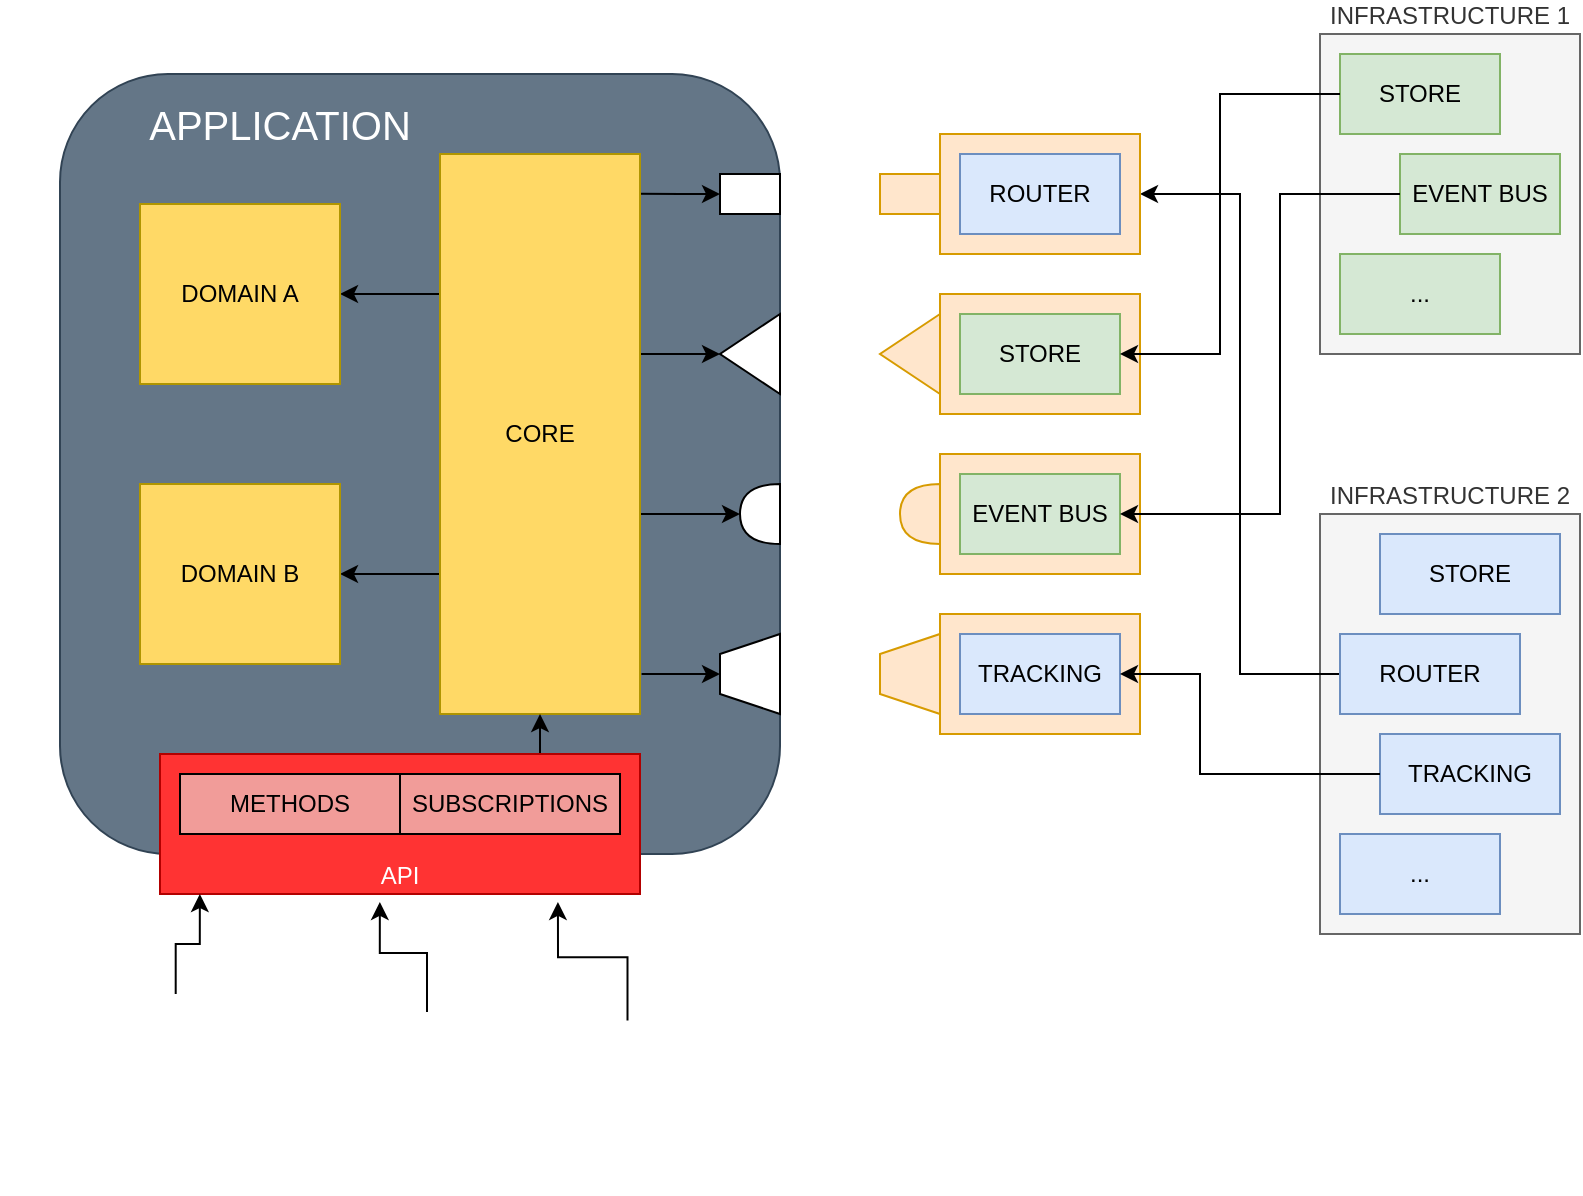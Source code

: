 <mxfile version="14.9.6" type="device"><diagram id="ZT730TGYlL3bM_SgTQhh" name="Página-1"><mxGraphModel dx="1106" dy="997" grid="1" gridSize="10" guides="1" tooltips="1" connect="1" arrows="1" fold="1" page="1" pageScale="1" pageWidth="827" pageHeight="1169" math="0" shadow="0"><root><mxCell id="0"/><mxCell id="1" parent="0"/><mxCell id="ow5DBftgtHrnmuqwYB8O-3" value="INFRASTRUCTURE 1" style="rounded=0;whiteSpace=wrap;html=1;labelPosition=center;verticalLabelPosition=top;align=center;verticalAlign=bottom;fillColor=#f5f5f5;strokeColor=#666666;fontColor=#333333;" parent="1" vertex="1"><mxGeometry x="670" y="40" width="130" height="160" as="geometry"/></mxCell><mxCell id="ow5DBftgtHrnmuqwYB8O-4" value="INFRASTRUCTURE 2" style="rounded=0;whiteSpace=wrap;html=1;labelPosition=center;verticalLabelPosition=top;align=center;verticalAlign=bottom;fillColor=#f5f5f5;strokeColor=#666666;fontColor=#333333;" parent="1" vertex="1"><mxGeometry x="670" y="280" width="130" height="210" as="geometry"/></mxCell><mxCell id="ow5DBftgtHrnmuqwYB8O-5" value="STORE" style="rounded=0;whiteSpace=wrap;html=1;fillColor=#d5e8d4;strokeColor=#82b366;" parent="1" vertex="1"><mxGeometry x="680" y="50" width="80" height="40" as="geometry"/></mxCell><mxCell id="ow5DBftgtHrnmuqwYB8O-6" value="EVENT BUS" style="rounded=0;whiteSpace=wrap;html=1;fillColor=#d5e8d4;strokeColor=#82b366;" parent="1" vertex="1"><mxGeometry x="710" y="100" width="80" height="40" as="geometry"/></mxCell><mxCell id="ow5DBftgtHrnmuqwYB8O-7" value="STORE" style="rounded=0;whiteSpace=wrap;html=1;fillColor=#dae8fc;strokeColor=#6c8ebf;" parent="1" vertex="1"><mxGeometry x="700" y="290" width="90" height="40" as="geometry"/></mxCell><mxCell id="ow5DBftgtHrnmuqwYB8O-27" style="edgeStyle=orthogonalEdgeStyle;rounded=0;orthogonalLoop=1;jettySize=auto;html=1;exitX=0;exitY=0.5;exitDx=0;exitDy=0;entryX=1;entryY=0.5;entryDx=0;entryDy=0;" parent="1" source="ow5DBftgtHrnmuqwYB8O-8" target="ow5DBftgtHrnmuqwYB8O-10" edge="1"><mxGeometry relative="1" as="geometry"/></mxCell><mxCell id="ow5DBftgtHrnmuqwYB8O-8" value="ROUTER" style="rounded=0;whiteSpace=wrap;html=1;fillColor=#dae8fc;strokeColor=#6c8ebf;" parent="1" vertex="1"><mxGeometry x="680" y="340" width="90" height="40" as="geometry"/></mxCell><mxCell id="ow5DBftgtHrnmuqwYB8O-9" value="TRACKING" style="rounded=0;whiteSpace=wrap;html=1;fillColor=#dae8fc;strokeColor=#6c8ebf;" parent="1" vertex="1"><mxGeometry x="700" y="390" width="90" height="40" as="geometry"/></mxCell><mxCell id="ow5DBftgtHrnmuqwYB8O-10" value="" style="rounded=0;whiteSpace=wrap;html=1;fillColor=#ffe6cc;strokeColor=#d79b00;" parent="1" vertex="1"><mxGeometry x="480" y="90" width="100" height="60" as="geometry"/></mxCell><mxCell id="ow5DBftgtHrnmuqwYB8O-11" value="..." style="rounded=0;whiteSpace=wrap;html=1;fillColor=#d5e8d4;strokeColor=#82b366;" parent="1" vertex="1"><mxGeometry x="680" y="150" width="80" height="40" as="geometry"/></mxCell><mxCell id="ow5DBftgtHrnmuqwYB8O-12" value="..." style="rounded=0;whiteSpace=wrap;html=1;fillColor=#dae8fc;strokeColor=#6c8ebf;" parent="1" vertex="1"><mxGeometry x="680" y="440" width="80" height="40" as="geometry"/></mxCell><mxCell id="ow5DBftgtHrnmuqwYB8O-15" value="" style="rounded=0;whiteSpace=wrap;html=1;fillColor=#ffe6cc;strokeColor=#d79b00;" parent="1" vertex="1"><mxGeometry x="480" y="170" width="100" height="60" as="geometry"/></mxCell><mxCell id="ow5DBftgtHrnmuqwYB8O-16" value="" style="rounded=0;whiteSpace=wrap;html=1;fillColor=#ffe6cc;strokeColor=#d79b00;" parent="1" vertex="1"><mxGeometry x="480" y="250" width="100" height="60" as="geometry"/></mxCell><mxCell id="ow5DBftgtHrnmuqwYB8O-14" value="EVENT BUS" style="rounded=0;whiteSpace=wrap;html=1;fillColor=#d5e8d4;strokeColor=#82b366;" parent="1" vertex="1"><mxGeometry x="490" y="260" width="80" height="40" as="geometry"/></mxCell><mxCell id="ow5DBftgtHrnmuqwYB8O-17" value="" style="rounded=0;whiteSpace=wrap;html=1;fillColor=#ffe6cc;strokeColor=#d79b00;" parent="1" vertex="1"><mxGeometry x="480" y="330" width="100" height="60" as="geometry"/></mxCell><mxCell id="ow5DBftgtHrnmuqwYB8O-18" value="STORE" style="rounded=0;whiteSpace=wrap;html=1;fillColor=#d5e8d4;strokeColor=#82b366;" parent="1" vertex="1"><mxGeometry x="490" y="180" width="80" height="40" as="geometry"/></mxCell><mxCell id="ow5DBftgtHrnmuqwYB8O-19" value="ROUTER" style="rounded=0;whiteSpace=wrap;html=1;fillColor=#dae8fc;strokeColor=#6c8ebf;" parent="1" vertex="1"><mxGeometry x="490" y="100" width="80" height="40" as="geometry"/></mxCell><mxCell id="ow5DBftgtHrnmuqwYB8O-20" value="TRACKING" style="rounded=0;whiteSpace=wrap;html=1;fillColor=#dae8fc;strokeColor=#6c8ebf;" parent="1" vertex="1"><mxGeometry x="490" y="340" width="80" height="40" as="geometry"/></mxCell><mxCell id="ow5DBftgtHrnmuqwYB8O-21" value="" style="shape=or;whiteSpace=wrap;html=1;rotation=-180;fillColor=#ffe6cc;strokeColor=#d79b00;" parent="1" vertex="1"><mxGeometry x="460" y="265" width="20" height="30" as="geometry"/></mxCell><mxCell id="ow5DBftgtHrnmuqwYB8O-22" value="" style="triangle;whiteSpace=wrap;html=1;rotation=-180;fillColor=#ffe6cc;strokeColor=#d79b00;" parent="1" vertex="1"><mxGeometry x="450" y="180" width="30" height="40" as="geometry"/></mxCell><mxCell id="ow5DBftgtHrnmuqwYB8O-23" value="" style="rounded=0;whiteSpace=wrap;html=1;fillColor=#ffe6cc;strokeColor=#d79b00;" parent="1" vertex="1"><mxGeometry x="450" y="110" width="30" height="20" as="geometry"/></mxCell><mxCell id="ow5DBftgtHrnmuqwYB8O-24" value="" style="shape=trapezoid;perimeter=trapezoidPerimeter;whiteSpace=wrap;html=1;fixedSize=1;size=10;rotation=-90;fillColor=#ffe6cc;strokeColor=#d79b00;" parent="1" vertex="1"><mxGeometry x="445" y="345" width="40" height="30" as="geometry"/></mxCell><mxCell id="ow5DBftgtHrnmuqwYB8O-25" value="" style="rounded=1;whiteSpace=wrap;html=1;strokeColor=#314354;fontColor=#ffffff;fillColor=#647687;" parent="1" vertex="1"><mxGeometry x="40" y="60" width="360" height="390" as="geometry"/></mxCell><mxCell id="ow5DBftgtHrnmuqwYB8O-26" style="edgeStyle=orthogonalEdgeStyle;rounded=0;orthogonalLoop=1;jettySize=auto;html=1;entryX=1;entryY=0.5;entryDx=0;entryDy=0;exitX=0;exitY=0.5;exitDx=0;exitDy=0;exitPerimeter=0;" parent="1" source="ow5DBftgtHrnmuqwYB8O-5" target="ow5DBftgtHrnmuqwYB8O-18" edge="1"><mxGeometry relative="1" as="geometry"><mxPoint x="640" y="90" as="sourcePoint"/><Array as="points"><mxPoint x="620" y="70"/><mxPoint x="620" y="200"/></Array></mxGeometry></mxCell><mxCell id="ow5DBftgtHrnmuqwYB8O-28" style="edgeStyle=orthogonalEdgeStyle;rounded=0;orthogonalLoop=1;jettySize=auto;html=1;exitX=0;exitY=0.5;exitDx=0;exitDy=0;entryX=1;entryY=0.5;entryDx=0;entryDy=0;" parent="1" source="ow5DBftgtHrnmuqwYB8O-9" target="ow5DBftgtHrnmuqwYB8O-20" edge="1"><mxGeometry relative="1" as="geometry"><Array as="points"><mxPoint x="610" y="410"/><mxPoint x="610" y="360"/></Array></mxGeometry></mxCell><mxCell id="ow5DBftgtHrnmuqwYB8O-29" style="edgeStyle=orthogonalEdgeStyle;rounded=0;orthogonalLoop=1;jettySize=auto;html=1;exitX=0;exitY=0.5;exitDx=0;exitDy=0;entryX=1;entryY=0.5;entryDx=0;entryDy=0;" parent="1" source="ow5DBftgtHrnmuqwYB8O-6" target="ow5DBftgtHrnmuqwYB8O-14" edge="1"><mxGeometry relative="1" as="geometry"><Array as="points"><mxPoint x="650" y="120"/><mxPoint x="650" y="280"/></Array></mxGeometry></mxCell><mxCell id="ow5DBftgtHrnmuqwYB8O-35" style="edgeStyle=orthogonalEdgeStyle;rounded=0;orthogonalLoop=1;jettySize=auto;html=1;exitX=0;exitY=0.5;exitDx=0;exitDy=0;entryX=0.992;entryY=0.071;entryDx=0;entryDy=0;entryPerimeter=0;startArrow=classic;startFill=1;endArrow=none;endFill=0;" parent="1" source="ow5DBftgtHrnmuqwYB8O-30" target="ow5DBftgtHrnmuqwYB8O-34" edge="1"><mxGeometry relative="1" as="geometry"/></mxCell><mxCell id="ow5DBftgtHrnmuqwYB8O-30" value="" style="rounded=0;whiteSpace=wrap;html=1;" parent="1" vertex="1"><mxGeometry x="370" y="110" width="30" height="20" as="geometry"/></mxCell><mxCell id="ow5DBftgtHrnmuqwYB8O-36" style="edgeStyle=orthogonalEdgeStyle;rounded=0;orthogonalLoop=1;jettySize=auto;html=1;exitX=1;exitY=0.5;exitDx=0;exitDy=0;entryX=1;entryY=0.357;entryDx=0;entryDy=0;entryPerimeter=0;startArrow=classic;startFill=1;endArrow=none;endFill=0;" parent="1" source="ow5DBftgtHrnmuqwYB8O-31" target="ow5DBftgtHrnmuqwYB8O-34" edge="1"><mxGeometry relative="1" as="geometry"/></mxCell><mxCell id="ow5DBftgtHrnmuqwYB8O-31" value="" style="triangle;whiteSpace=wrap;html=1;rotation=-180;" parent="1" vertex="1"><mxGeometry x="370" y="180" width="30" height="40" as="geometry"/></mxCell><mxCell id="ow5DBftgtHrnmuqwYB8O-37" style="edgeStyle=orthogonalEdgeStyle;rounded=0;orthogonalLoop=1;jettySize=auto;html=1;exitX=1;exitY=0.5;exitDx=0;exitDy=0;exitPerimeter=0;entryX=0.992;entryY=0.643;entryDx=0;entryDy=0;entryPerimeter=0;startArrow=classic;startFill=1;endArrow=none;endFill=0;" parent="1" source="ow5DBftgtHrnmuqwYB8O-32" target="ow5DBftgtHrnmuqwYB8O-34" edge="1"><mxGeometry relative="1" as="geometry"/></mxCell><mxCell id="ow5DBftgtHrnmuqwYB8O-32" value="" style="shape=or;whiteSpace=wrap;html=1;rotation=-180;" parent="1" vertex="1"><mxGeometry x="380" y="265" width="20" height="30" as="geometry"/></mxCell><mxCell id="ow5DBftgtHrnmuqwYB8O-38" style="edgeStyle=orthogonalEdgeStyle;rounded=0;orthogonalLoop=1;jettySize=auto;html=1;exitX=0.5;exitY=0;exitDx=0;exitDy=0;entryX=1.008;entryY=0.929;entryDx=0;entryDy=0;entryPerimeter=0;startArrow=classic;startFill=1;endArrow=none;endFill=0;" parent="1" source="ow5DBftgtHrnmuqwYB8O-33" target="ow5DBftgtHrnmuqwYB8O-34" edge="1"><mxGeometry relative="1" as="geometry"/></mxCell><mxCell id="ow5DBftgtHrnmuqwYB8O-33" value="" style="shape=trapezoid;perimeter=trapezoidPerimeter;whiteSpace=wrap;html=1;fixedSize=1;size=10;rotation=-90;" parent="1" vertex="1"><mxGeometry x="365" y="345" width="40" height="30" as="geometry"/></mxCell><mxCell id="ow5DBftgtHrnmuqwYB8O-67" style="edgeStyle=orthogonalEdgeStyle;rounded=0;orthogonalLoop=1;jettySize=auto;html=1;exitX=0;exitY=0.25;exitDx=0;exitDy=0;entryX=1;entryY=0.5;entryDx=0;entryDy=0;fontColor=#FFFFFF;" parent="1" source="ow5DBftgtHrnmuqwYB8O-34" target="ow5DBftgtHrnmuqwYB8O-63" edge="1"><mxGeometry relative="1" as="geometry"/></mxCell><mxCell id="ow5DBftgtHrnmuqwYB8O-69" style="edgeStyle=orthogonalEdgeStyle;rounded=0;orthogonalLoop=1;jettySize=auto;html=1;exitX=0;exitY=0.75;exitDx=0;exitDy=0;entryX=1;entryY=0.5;entryDx=0;entryDy=0;fontColor=#FFFFFF;" parent="1" source="ow5DBftgtHrnmuqwYB8O-34" target="ow5DBftgtHrnmuqwYB8O-64" edge="1"><mxGeometry relative="1" as="geometry"/></mxCell><mxCell id="ow5DBftgtHrnmuqwYB8O-34" value="CORE" style="rounded=0;whiteSpace=wrap;html=1;strokeColor=#B09500;fontColor=#000000;fillColor=#FFD966;" parent="1" vertex="1"><mxGeometry x="230" y="100" width="100" height="280" as="geometry"/></mxCell><mxCell id="ow5DBftgtHrnmuqwYB8O-43" style="edgeStyle=orthogonalEdgeStyle;rounded=0;orthogonalLoop=1;jettySize=auto;html=1;exitX=0.75;exitY=0;exitDx=0;exitDy=0;entryX=0.5;entryY=1;entryDx=0;entryDy=0;" parent="1" source="ow5DBftgtHrnmuqwYB8O-42" target="ow5DBftgtHrnmuqwYB8O-34" edge="1"><mxGeometry relative="1" as="geometry"><Array as="points"><mxPoint x="280" y="400"/></Array></mxGeometry></mxCell><mxCell id="ow5DBftgtHrnmuqwYB8O-42" value="API" style="rounded=0;whiteSpace=wrap;html=1;labelPosition=center;verticalLabelPosition=middle;align=center;verticalAlign=bottom;strokeColor=#B20000;fontColor=#ffffff;fillColor=#FF3333;" parent="1" vertex="1"><mxGeometry x="90" y="400" width="240" height="70" as="geometry"/></mxCell><mxCell id="ow5DBftgtHrnmuqwYB8O-41" value="SUBSCRIPTIONS" style="rounded=0;whiteSpace=wrap;html=1;fillColor=#F19C99;" parent="1" vertex="1"><mxGeometry x="210" y="410" width="110" height="30" as="geometry"/></mxCell><mxCell id="ow5DBftgtHrnmuqwYB8O-40" value="METHODS&lt;span style=&quot;color: rgba(0 , 0 , 0 , 0) ; font-family: monospace ; font-size: 0px&quot;&gt;%3CmxGraphModel%3E%3Croot%3E%3CmxCell%20id%3D%220%22%2F%3E%3CmxCell%20id%3D%221%22%20parent%3D%220%22%2F%3E%3CmxCell%20id%3D%222%22%20value%3D%22%22%20style%3D%22shape%3Dtrapezoid%3Bperimeter%3DtrapezoidPerimeter%3BwhiteSpace%3Dwrap%3Bhtml%3D1%3BfixedSize%3D1%3Bsize%3D10%3Brotation%3D-90%3BfillColor%3D%23ffe6cc%3BstrokeColor%3D%23d79b00%3B%22%20vertex%3D%221%22%20parent%3D%221%22%3E%3CmxGeometry%20x%3D%22445%22%20y%3D%22345%22%20width%3D%2240%22%20height%3D%2230%22%20as%3D%22geometry%22%2F%3E%3C%2FmxCell%3E%3C%2Froot%3E%3C%2FmxGraphModel%3E&lt;/span&gt;" style="rounded=0;whiteSpace=wrap;html=1;fillColor=#F19C99;" parent="1" vertex="1"><mxGeometry x="100" y="410" width="110" height="30" as="geometry"/></mxCell><mxCell id="ow5DBftgtHrnmuqwYB8O-44" value="APPLICATION" style="text;html=1;strokeColor=none;align=center;verticalAlign=middle;whiteSpace=wrap;rounded=0;fontColor=#FFFFFF;fontSize=20;" parent="1" vertex="1"><mxGeometry x="100" y="80" width="100" height="10" as="geometry"/></mxCell><mxCell id="ow5DBftgtHrnmuqwYB8O-57" style="edgeStyle=orthogonalEdgeStyle;rounded=0;orthogonalLoop=1;jettySize=auto;html=1;entryX=0.083;entryY=1;entryDx=0;entryDy=0;entryPerimeter=0;fontColor=#FFFFFF;" parent="1" source="rGwCQZZPZsMssvE3unI2-1" target="ow5DBftgtHrnmuqwYB8O-42" edge="1"><mxGeometry relative="1" as="geometry"><mxPoint x="85" y="520" as="sourcePoint"/></mxGeometry></mxCell><mxCell id="ow5DBftgtHrnmuqwYB8O-58" style="edgeStyle=orthogonalEdgeStyle;rounded=0;orthogonalLoop=1;jettySize=auto;html=1;entryX=0.458;entryY=1.057;entryDx=0;entryDy=0;entryPerimeter=0;fontColor=#FFFFFF;" parent="1" source="rGwCQZZPZsMssvE3unI2-3" target="ow5DBftgtHrnmuqwYB8O-42" edge="1"><mxGeometry relative="1" as="geometry"><mxPoint x="230" y="535" as="sourcePoint"/></mxGeometry></mxCell><mxCell id="ow5DBftgtHrnmuqwYB8O-59" style="edgeStyle=orthogonalEdgeStyle;rounded=0;orthogonalLoop=1;jettySize=auto;html=1;entryX=0.829;entryY=1.057;entryDx=0;entryDy=0;entryPerimeter=0;fontColor=#FFFFFF;" parent="1" source="rGwCQZZPZsMssvE3unI2-4" target="ow5DBftgtHrnmuqwYB8O-42" edge="1"><mxGeometry relative="1" as="geometry"><mxPoint x="325" y="520" as="sourcePoint"/></mxGeometry></mxCell><mxCell id="ow5DBftgtHrnmuqwYB8O-63" value="DOMAIN A" style="rounded=0;whiteSpace=wrap;html=1;strokeColor=#B09500;fontColor=#000000;fillColor=#FFD966;" parent="1" vertex="1"><mxGeometry x="80" y="125" width="100" height="90" as="geometry"/></mxCell><mxCell id="ow5DBftgtHrnmuqwYB8O-64" value="DOMAIN B" style="rounded=0;whiteSpace=wrap;html=1;strokeColor=#B09500;fontColor=#000000;fillColor=#FFD966;" parent="1" vertex="1"><mxGeometry x="80" y="265" width="100" height="90" as="geometry"/></mxCell><mxCell id="rGwCQZZPZsMssvE3unI2-1" value="" style="shape=image;verticalLabelPosition=bottom;labelBackgroundColor=#ffffff;verticalAlign=top;aspect=fixed;imageAspect=0;image=https://www.freecodecamp.org/news/content/images/2019/06/browser.png;" vertex="1" parent="1"><mxGeometry x="10" y="520" width="175.74" height="100" as="geometry"/></mxCell><mxCell id="rGwCQZZPZsMssvE3unI2-3" value="" style="shape=image;verticalLabelPosition=bottom;labelBackgroundColor=#ffffff;verticalAlign=top;aspect=fixed;imageAspect=0;image=https://cdn.icon-icons.com/icons2/2667/PNG/512/iterm_terminal_icon_161274.png;" vertex="1" parent="1"><mxGeometry x="178" y="529" width="91" height="91" as="geometry"/></mxCell><mxCell id="rGwCQZZPZsMssvE3unI2-4" value="" style="shape=image;verticalLabelPosition=bottom;labelBackgroundColor=#ffffff;verticalAlign=top;aspect=fixed;imageAspect=0;image=https://upload.wikimedia.org/wikipedia/commons/thumb/9/91/Electron_Software_Framework_Logo.svg/800px-Electron_Software_Framework_Logo.svg.png;" vertex="1" parent="1"><mxGeometry x="282.5" y="533.25" width="82.5" height="82.5" as="geometry"/></mxCell></root></mxGraphModel></diagram></mxfile>